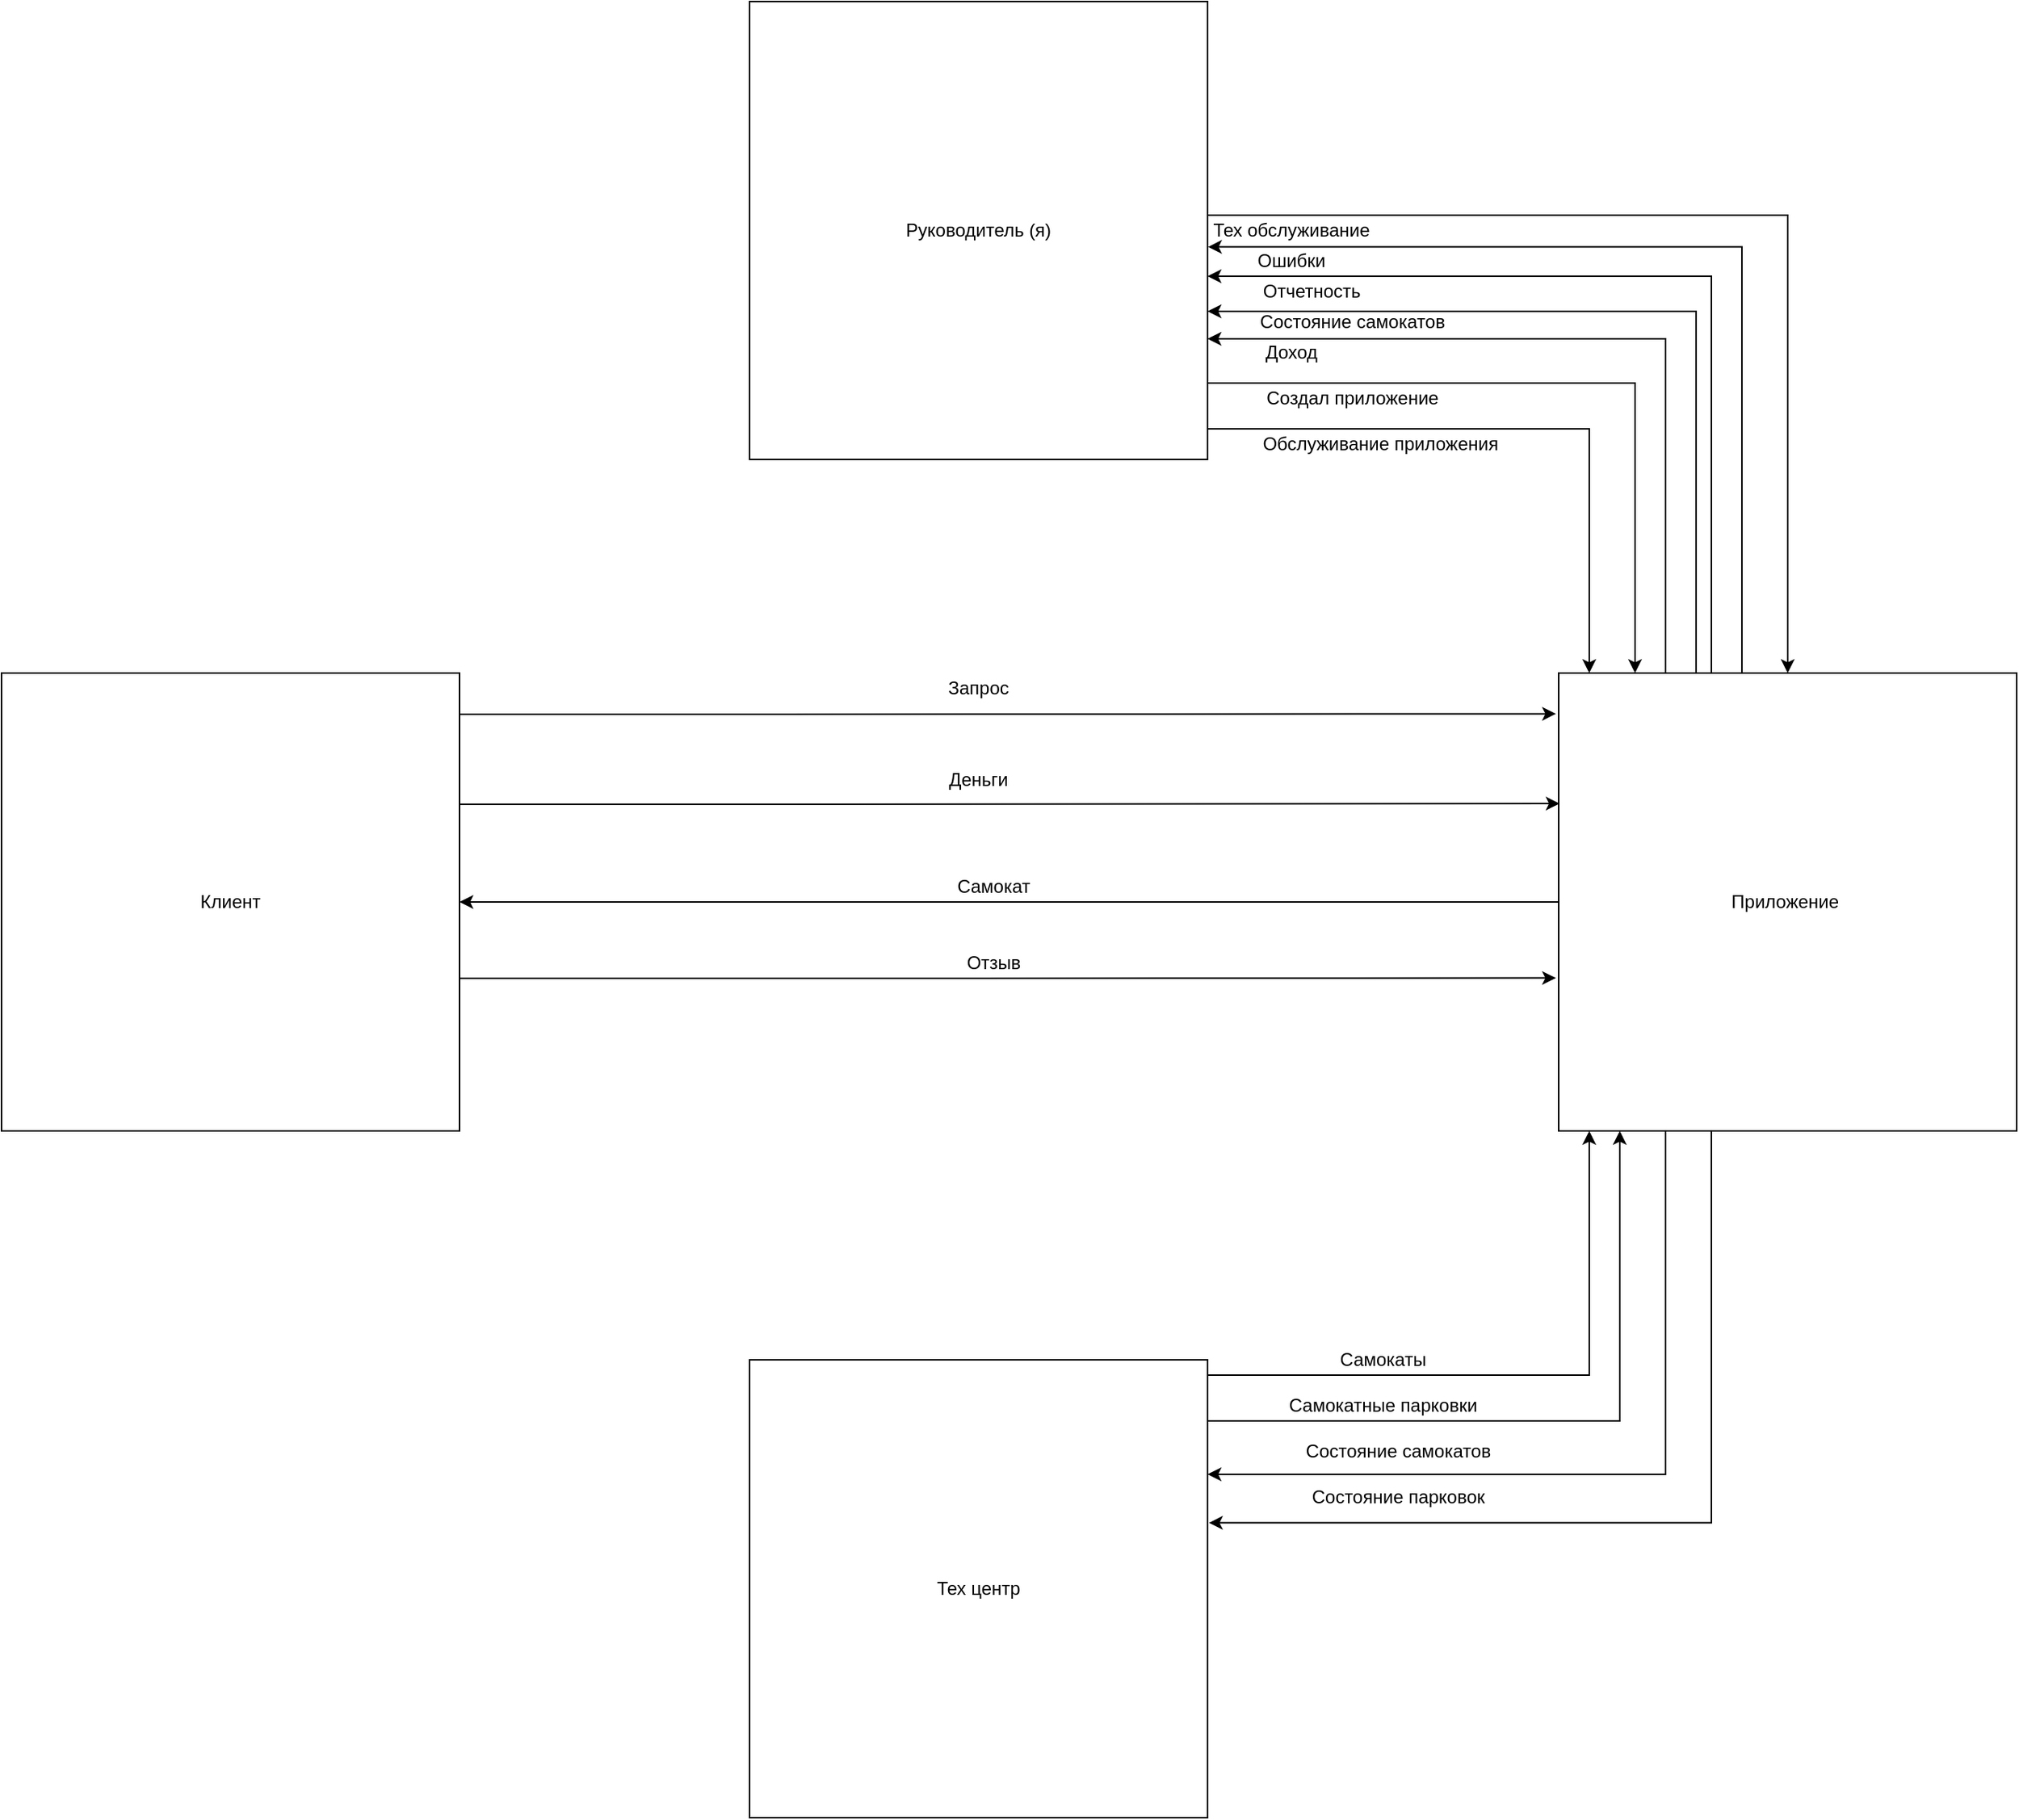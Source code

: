 <mxfile version="13.9.2" type="github">
  <diagram id="sjTbFvkHI2C9sp_EQ8BS" name="Страница 1">
    <mxGraphModel dx="2500" dy="2065" grid="1" gridSize="10" guides="1" tooltips="1" connect="1" arrows="1" fold="1" page="1" pageScale="1" pageWidth="827" pageHeight="1169" math="0" shadow="0">
      <root>
        <mxCell id="0" />
        <mxCell id="1" parent="0" />
        <mxCell id="UqpvzWcxAdHbetMfQh0C-39" style="edgeStyle=orthogonalEdgeStyle;rounded=0;orthogonalLoop=1;jettySize=auto;html=1;entryX=0.002;entryY=0.285;entryDx=0;entryDy=0;entryPerimeter=0;" edge="1" parent="1" source="UqpvzWcxAdHbetMfQh0C-1" target="UqpvzWcxAdHbetMfQh0C-2">
          <mxGeometry relative="1" as="geometry">
            <Array as="points">
              <mxPoint x="430" y="386" />
              <mxPoint x="430" y="386" />
            </Array>
          </mxGeometry>
        </mxCell>
        <mxCell id="UqpvzWcxAdHbetMfQh0C-40" style="edgeStyle=orthogonalEdgeStyle;rounded=0;orthogonalLoop=1;jettySize=auto;html=1;entryX=-0.006;entryY=0.089;entryDx=0;entryDy=0;entryPerimeter=0;" edge="1" parent="1" source="UqpvzWcxAdHbetMfQh0C-1" target="UqpvzWcxAdHbetMfQh0C-2">
          <mxGeometry relative="1" as="geometry">
            <Array as="points">
              <mxPoint x="450" y="327" />
              <mxPoint x="450" y="327" />
            </Array>
          </mxGeometry>
        </mxCell>
        <mxCell id="UqpvzWcxAdHbetMfQh0C-42" style="edgeStyle=orthogonalEdgeStyle;rounded=0;orthogonalLoop=1;jettySize=auto;html=1;entryX=-0.006;entryY=0.666;entryDx=0;entryDy=0;entryPerimeter=0;" edge="1" parent="1" source="UqpvzWcxAdHbetMfQh0C-1" target="UqpvzWcxAdHbetMfQh0C-2">
          <mxGeometry relative="1" as="geometry">
            <Array as="points">
              <mxPoint x="440" y="500" />
              <mxPoint x="440" y="500" />
            </Array>
          </mxGeometry>
        </mxCell>
        <mxCell id="UqpvzWcxAdHbetMfQh0C-1" value="Клиент" style="rounded=0;whiteSpace=wrap;html=1;" vertex="1" parent="1">
          <mxGeometry x="-50" y="300" width="300" height="300" as="geometry" />
        </mxCell>
        <mxCell id="UqpvzWcxAdHbetMfQh0C-12" style="edgeStyle=orthogonalEdgeStyle;rounded=0;orthogonalLoop=1;jettySize=auto;html=1;exitX=0.25;exitY=0;exitDx=0;exitDy=0;" edge="1" parent="1" source="UqpvzWcxAdHbetMfQh0C-2">
          <mxGeometry relative="1" as="geometry">
            <mxPoint x="740" y="81" as="targetPoint" />
            <Array as="points">
              <mxPoint x="1040" y="300" />
              <mxPoint x="1040" y="81" />
            </Array>
          </mxGeometry>
        </mxCell>
        <mxCell id="UqpvzWcxAdHbetMfQh0C-15" style="edgeStyle=orthogonalEdgeStyle;rounded=0;orthogonalLoop=1;jettySize=auto;html=1;" edge="1" parent="1" source="UqpvzWcxAdHbetMfQh0C-2" target="UqpvzWcxAdHbetMfQh0C-3">
          <mxGeometry relative="1" as="geometry">
            <mxPoint x="820" y="50" as="targetPoint" />
            <Array as="points">
              <mxPoint x="1060" y="63" />
            </Array>
          </mxGeometry>
        </mxCell>
        <mxCell id="UqpvzWcxAdHbetMfQh0C-19" style="edgeStyle=orthogonalEdgeStyle;rounded=0;orthogonalLoop=1;jettySize=auto;html=1;entryX=1.001;entryY=0.536;entryDx=0;entryDy=0;entryPerimeter=0;" edge="1" parent="1" source="UqpvzWcxAdHbetMfQh0C-2" target="UqpvzWcxAdHbetMfQh0C-3">
          <mxGeometry relative="1" as="geometry">
            <Array as="points">
              <mxPoint x="1090" y="21" />
            </Array>
          </mxGeometry>
        </mxCell>
        <mxCell id="UqpvzWcxAdHbetMfQh0C-28" style="edgeStyle=orthogonalEdgeStyle;rounded=0;orthogonalLoop=1;jettySize=auto;html=1;entryX=1;entryY=0.25;entryDx=0;entryDy=0;" edge="1" parent="1" source="UqpvzWcxAdHbetMfQh0C-2" target="UqpvzWcxAdHbetMfQh0C-4">
          <mxGeometry relative="1" as="geometry">
            <Array as="points">
              <mxPoint x="1040" y="825" />
            </Array>
          </mxGeometry>
        </mxCell>
        <mxCell id="UqpvzWcxAdHbetMfQh0C-30" style="edgeStyle=orthogonalEdgeStyle;rounded=0;orthogonalLoop=1;jettySize=auto;html=1;entryX=1.003;entryY=0.356;entryDx=0;entryDy=0;entryPerimeter=0;" edge="1" parent="1" source="UqpvzWcxAdHbetMfQh0C-2" target="UqpvzWcxAdHbetMfQh0C-4">
          <mxGeometry relative="1" as="geometry">
            <Array as="points">
              <mxPoint x="1070" y="857" />
            </Array>
          </mxGeometry>
        </mxCell>
        <mxCell id="UqpvzWcxAdHbetMfQh0C-34" style="edgeStyle=orthogonalEdgeStyle;rounded=0;orthogonalLoop=1;jettySize=auto;html=1;entryX=1;entryY=0.5;entryDx=0;entryDy=0;" edge="1" parent="1" source="UqpvzWcxAdHbetMfQh0C-2" target="UqpvzWcxAdHbetMfQh0C-1">
          <mxGeometry relative="1" as="geometry" />
        </mxCell>
        <mxCell id="UqpvzWcxAdHbetMfQh0C-2" value="Приложение&amp;nbsp;" style="rounded=0;whiteSpace=wrap;html=1;" vertex="1" parent="1">
          <mxGeometry x="970" y="300" width="300" height="300" as="geometry" />
        </mxCell>
        <mxCell id="UqpvzWcxAdHbetMfQh0C-8" style="edgeStyle=orthogonalEdgeStyle;rounded=0;orthogonalLoop=1;jettySize=auto;html=1;" edge="1" parent="1" source="UqpvzWcxAdHbetMfQh0C-3">
          <mxGeometry relative="1" as="geometry">
            <mxPoint x="990" y="300" as="targetPoint" />
            <Array as="points">
              <mxPoint x="990" y="140" />
              <mxPoint x="990" y="300" />
            </Array>
          </mxGeometry>
        </mxCell>
        <mxCell id="UqpvzWcxAdHbetMfQh0C-10" style="edgeStyle=orthogonalEdgeStyle;rounded=0;orthogonalLoop=1;jettySize=auto;html=1;" edge="1" parent="1" source="UqpvzWcxAdHbetMfQh0C-3">
          <mxGeometry relative="1" as="geometry">
            <mxPoint x="1020" y="300" as="targetPoint" />
            <Array as="points">
              <mxPoint x="1020" y="110" />
            </Array>
          </mxGeometry>
        </mxCell>
        <mxCell id="UqpvzWcxAdHbetMfQh0C-21" style="edgeStyle=orthogonalEdgeStyle;rounded=0;orthogonalLoop=1;jettySize=auto;html=1;entryX=0.5;entryY=0;entryDx=0;entryDy=0;" edge="1" parent="1" source="UqpvzWcxAdHbetMfQh0C-3" target="UqpvzWcxAdHbetMfQh0C-2">
          <mxGeometry relative="1" as="geometry">
            <Array as="points">
              <mxPoint x="1120" />
            </Array>
          </mxGeometry>
        </mxCell>
        <mxCell id="UqpvzWcxAdHbetMfQh0C-3" value="Руководитель (я)" style="rounded=0;whiteSpace=wrap;html=1;" vertex="1" parent="1">
          <mxGeometry x="440" y="-140" width="300" height="300" as="geometry" />
        </mxCell>
        <mxCell id="UqpvzWcxAdHbetMfQh0C-23" style="edgeStyle=orthogonalEdgeStyle;rounded=0;orthogonalLoop=1;jettySize=auto;html=1;" edge="1" parent="1" source="UqpvzWcxAdHbetMfQh0C-4">
          <mxGeometry relative="1" as="geometry">
            <mxPoint x="990" y="600" as="targetPoint" />
            <Array as="points">
              <mxPoint x="990" y="760" />
              <mxPoint x="990" y="600" />
            </Array>
          </mxGeometry>
        </mxCell>
        <mxCell id="UqpvzWcxAdHbetMfQh0C-26" style="edgeStyle=orthogonalEdgeStyle;rounded=0;orthogonalLoop=1;jettySize=auto;html=1;" edge="1" parent="1" source="UqpvzWcxAdHbetMfQh0C-4">
          <mxGeometry relative="1" as="geometry">
            <mxPoint x="1010" y="600" as="targetPoint" />
            <Array as="points">
              <mxPoint x="1010" y="790" />
              <mxPoint x="1010" y="602" />
            </Array>
          </mxGeometry>
        </mxCell>
        <mxCell id="UqpvzWcxAdHbetMfQh0C-4" value="Тех центр" style="rounded=0;whiteSpace=wrap;html=1;" vertex="1" parent="1">
          <mxGeometry x="440" y="750" width="300" height="300" as="geometry" />
        </mxCell>
        <mxCell id="UqpvzWcxAdHbetMfQh0C-9" value="Создал приложение" style="text;html=1;strokeColor=none;fillColor=none;align=center;verticalAlign=middle;whiteSpace=wrap;rounded=0;" vertex="1" parent="1">
          <mxGeometry x="775" y="110" width="120" height="20" as="geometry" />
        </mxCell>
        <mxCell id="UqpvzWcxAdHbetMfQh0C-11" value="Обслуживание приложения&amp;nbsp;" style="text;html=1;strokeColor=none;fillColor=none;align=center;verticalAlign=middle;whiteSpace=wrap;rounded=0;" vertex="1" parent="1">
          <mxGeometry x="775" y="140" width="160" height="20" as="geometry" />
        </mxCell>
        <mxCell id="UqpvzWcxAdHbetMfQh0C-13" value="Доход" style="text;html=1;strokeColor=none;fillColor=none;align=center;verticalAlign=middle;whiteSpace=wrap;rounded=0;" vertex="1" parent="1">
          <mxGeometry x="775" y="80" width="40" height="20" as="geometry" />
        </mxCell>
        <mxCell id="UqpvzWcxAdHbetMfQh0C-16" value="Состояние самокатов" style="text;html=1;strokeColor=none;fillColor=none;align=center;verticalAlign=middle;whiteSpace=wrap;rounded=0;" vertex="1" parent="1">
          <mxGeometry x="765" y="60" width="140" height="20" as="geometry" />
        </mxCell>
        <mxCell id="UqpvzWcxAdHbetMfQh0C-17" style="edgeStyle=orthogonalEdgeStyle;rounded=0;orthogonalLoop=1;jettySize=auto;html=1;" edge="1" parent="1">
          <mxGeometry relative="1" as="geometry">
            <mxPoint x="740" y="40" as="targetPoint" />
            <mxPoint x="1070.0" y="300" as="sourcePoint" />
            <Array as="points">
              <mxPoint x="1070" y="40" />
              <mxPoint x="740" y="40" />
            </Array>
          </mxGeometry>
        </mxCell>
        <mxCell id="UqpvzWcxAdHbetMfQh0C-18" value="Отчетность&amp;nbsp;" style="text;html=1;strokeColor=none;fillColor=none;align=center;verticalAlign=middle;whiteSpace=wrap;rounded=0;" vertex="1" parent="1">
          <mxGeometry x="775" y="40" width="70" height="20" as="geometry" />
        </mxCell>
        <mxCell id="UqpvzWcxAdHbetMfQh0C-20" value="Ошибки" style="text;html=1;strokeColor=none;fillColor=none;align=center;verticalAlign=middle;whiteSpace=wrap;rounded=0;" vertex="1" parent="1">
          <mxGeometry x="775" y="20" width="40" height="20" as="geometry" />
        </mxCell>
        <mxCell id="UqpvzWcxAdHbetMfQh0C-22" value="Тех обслуживание" style="text;html=1;strokeColor=none;fillColor=none;align=center;verticalAlign=middle;whiteSpace=wrap;rounded=0;" vertex="1" parent="1">
          <mxGeometry x="730" width="130" height="20" as="geometry" />
        </mxCell>
        <mxCell id="UqpvzWcxAdHbetMfQh0C-24" value="Самокаты" style="text;html=1;strokeColor=none;fillColor=none;align=center;verticalAlign=middle;whiteSpace=wrap;rounded=0;" vertex="1" parent="1">
          <mxGeometry x="775" y="740" width="160" height="20" as="geometry" />
        </mxCell>
        <mxCell id="UqpvzWcxAdHbetMfQh0C-27" value="Самокатные парковки" style="text;html=1;strokeColor=none;fillColor=none;align=center;verticalAlign=middle;whiteSpace=wrap;rounded=0;" vertex="1" parent="1">
          <mxGeometry x="775" y="770" width="160" height="20" as="geometry" />
        </mxCell>
        <mxCell id="UqpvzWcxAdHbetMfQh0C-29" value="Состояние самокатов" style="text;html=1;strokeColor=none;fillColor=none;align=center;verticalAlign=middle;whiteSpace=wrap;rounded=0;" vertex="1" parent="1">
          <mxGeometry x="785" y="800" width="160" height="20" as="geometry" />
        </mxCell>
        <mxCell id="UqpvzWcxAdHbetMfQh0C-31" value="Состояние парковок" style="text;html=1;strokeColor=none;fillColor=none;align=center;verticalAlign=middle;whiteSpace=wrap;rounded=0;" vertex="1" parent="1">
          <mxGeometry x="785" y="830" width="160" height="20" as="geometry" />
        </mxCell>
        <mxCell id="UqpvzWcxAdHbetMfQh0C-33" value="Запрос" style="text;html=1;strokeColor=none;fillColor=none;align=center;verticalAlign=middle;whiteSpace=wrap;rounded=0;" vertex="1" parent="1">
          <mxGeometry x="510" y="300" width="160" height="20" as="geometry" />
        </mxCell>
        <mxCell id="UqpvzWcxAdHbetMfQh0C-35" value="Самокат" style="text;html=1;strokeColor=none;fillColor=none;align=center;verticalAlign=middle;whiteSpace=wrap;rounded=0;" vertex="1" parent="1">
          <mxGeometry x="520" y="430" width="160" height="20" as="geometry" />
        </mxCell>
        <mxCell id="UqpvzWcxAdHbetMfQh0C-37" value="Деньги" style="text;html=1;strokeColor=none;fillColor=none;align=center;verticalAlign=middle;whiteSpace=wrap;rounded=0;" vertex="1" parent="1">
          <mxGeometry x="510" y="360" width="160" height="20" as="geometry" />
        </mxCell>
        <mxCell id="UqpvzWcxAdHbetMfQh0C-43" value="Отзыв" style="text;html=1;strokeColor=none;fillColor=none;align=center;verticalAlign=middle;whiteSpace=wrap;rounded=0;" vertex="1" parent="1">
          <mxGeometry x="520" y="480" width="160" height="20" as="geometry" />
        </mxCell>
      </root>
    </mxGraphModel>
  </diagram>
</mxfile>
